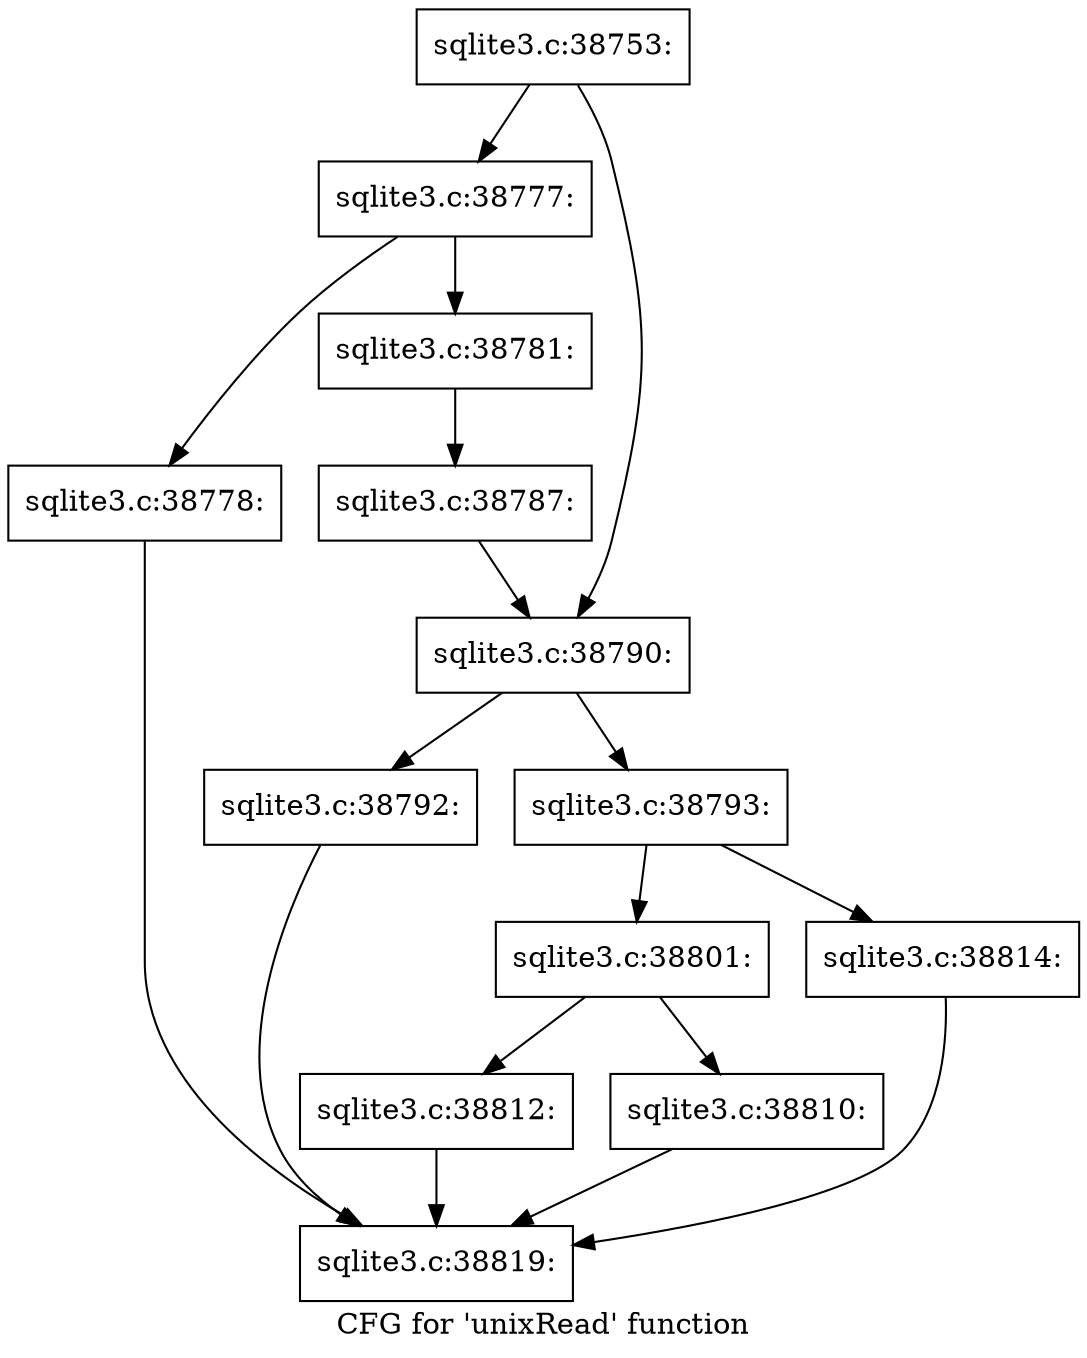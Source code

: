 digraph "CFG for 'unixRead' function" {
	label="CFG for 'unixRead' function";

	Node0x55c0f707bea0 [shape=record,label="{sqlite3.c:38753:}"];
	Node0x55c0f707bea0 -> Node0x55c0f707f340;
	Node0x55c0f707bea0 -> Node0x55c0f707f390;
	Node0x55c0f707f340 [shape=record,label="{sqlite3.c:38777:}"];
	Node0x55c0f707f340 -> Node0x55c0f707f970;
	Node0x55c0f707f340 -> Node0x55c0f707fa10;
	Node0x55c0f707f970 [shape=record,label="{sqlite3.c:38778:}"];
	Node0x55c0f707f970 -> Node0x55c0f707d8d0;
	Node0x55c0f707fa10 [shape=record,label="{sqlite3.c:38781:}"];
	Node0x55c0f707fa10 -> Node0x55c0f707f9c0;
	Node0x55c0f707f9c0 [shape=record,label="{sqlite3.c:38787:}"];
	Node0x55c0f707f9c0 -> Node0x55c0f707f390;
	Node0x55c0f707f390 [shape=record,label="{sqlite3.c:38790:}"];
	Node0x55c0f707f390 -> Node0x55c0f5726e70;
	Node0x55c0f707f390 -> Node0x55c0f7082d90;
	Node0x55c0f5726e70 [shape=record,label="{sqlite3.c:38792:}"];
	Node0x55c0f5726e70 -> Node0x55c0f707d8d0;
	Node0x55c0f7082d90 [shape=record,label="{sqlite3.c:38793:}"];
	Node0x55c0f7082d90 -> Node0x55c0f7083210;
	Node0x55c0f7082d90 -> Node0x55c0f70832b0;
	Node0x55c0f7083210 [shape=record,label="{sqlite3.c:38801:}"];
	Node0x55c0f7083210 -> Node0x55c0f7083570;
	Node0x55c0f7083210 -> Node0x55c0f7083ac0;
	Node0x55c0f7083ac0 [shape=record,label="{sqlite3.c:38810:}"];
	Node0x55c0f7083ac0 -> Node0x55c0f707d8d0;
	Node0x55c0f7083570 [shape=record,label="{sqlite3.c:38812:}"];
	Node0x55c0f7083570 -> Node0x55c0f707d8d0;
	Node0x55c0f70832b0 [shape=record,label="{sqlite3.c:38814:}"];
	Node0x55c0f70832b0 -> Node0x55c0f707d8d0;
	Node0x55c0f707d8d0 [shape=record,label="{sqlite3.c:38819:}"];
}
